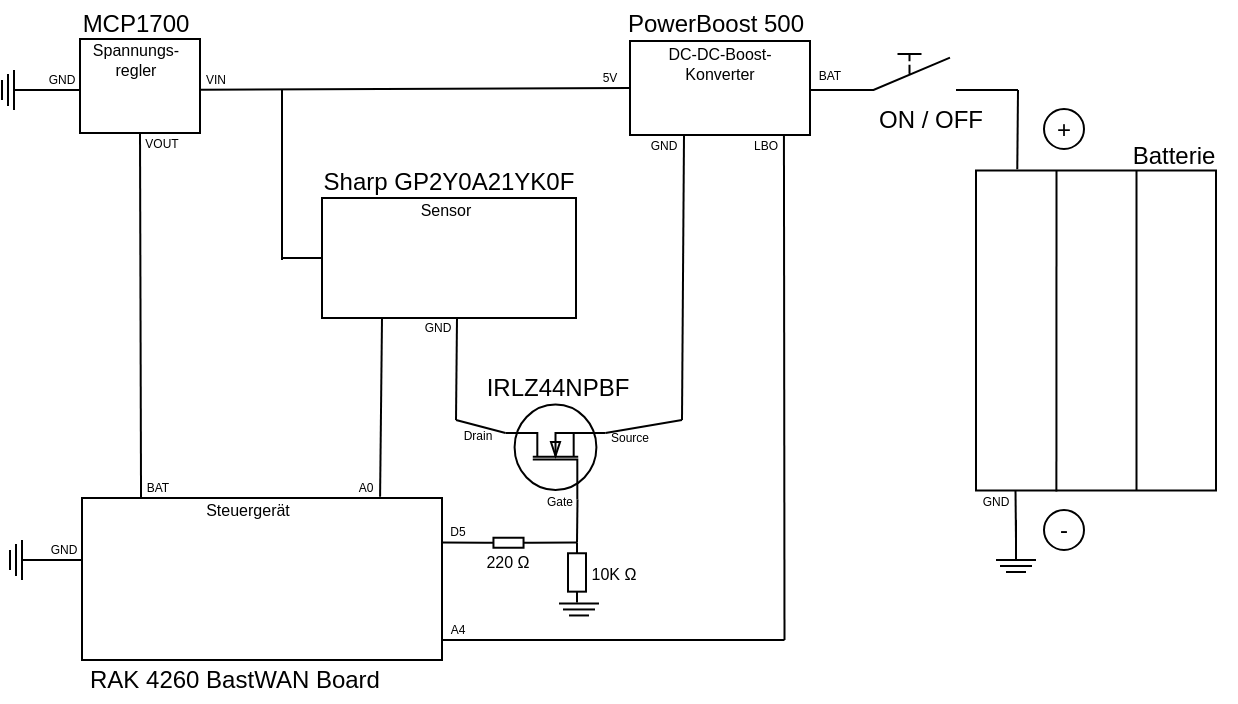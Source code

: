 <mxfile version="27.1.6">
  <diagram name="Seite-1" id="Xnhz5s5pKdG3m8U-HSbk">
    <mxGraphModel dx="268" dy="185" grid="1" gridSize="10" guides="1" tooltips="1" connect="1" arrows="1" fold="1" page="1" pageScale="1" pageWidth="827" pageHeight="1169" math="0" shadow="0">
      <root>
        <mxCell id="0" />
        <mxCell id="1" parent="0" />
        <mxCell id="V_mXfdiF8SK9Dc6X47jU-3" value="" style="rounded=0;whiteSpace=wrap;html=1;rotation=90;fillColor=none;" parent="1" vertex="1">
          <mxGeometry x="600" y="265.25" width="160" height="120" as="geometry" />
        </mxCell>
        <mxCell id="V_mXfdiF8SK9Dc6X47jU-7" value="" style="endArrow=none;html=1;rounded=0;exitX=1.003;exitY=0.665;exitDx=0;exitDy=0;exitPerimeter=0;" parent="1" source="V_mXfdiF8SK9Dc6X47jU-3" edge="1">
          <mxGeometry width="50" height="50" relative="1" as="geometry">
            <mxPoint x="890.25" y="445" as="sourcePoint" />
            <mxPoint x="660.25" y="245" as="targetPoint" />
          </mxGeometry>
        </mxCell>
        <mxCell id="V_mXfdiF8SK9Dc6X47jU-8" value="" style="endArrow=none;html=1;rounded=0;exitX=1.003;exitY=0.665;exitDx=0;exitDy=0;exitPerimeter=0;" parent="1" edge="1">
          <mxGeometry width="50" height="50" relative="1" as="geometry">
            <mxPoint x="700.25" y="405" as="sourcePoint" />
            <mxPoint x="700.25" y="245" as="targetPoint" />
          </mxGeometry>
        </mxCell>
        <mxCell id="V_mXfdiF8SK9Dc6X47jU-9" value="Batterie" style="text;html=1;align=center;verticalAlign=middle;whiteSpace=wrap;rounded=0;" parent="1" vertex="1">
          <mxGeometry x="688" y="230" width="62" height="15" as="geometry" />
        </mxCell>
        <mxCell id="V_mXfdiF8SK9Dc6X47jU-10" value="" style="endArrow=none;html=1;rounded=0;exitX=-0.004;exitY=0.828;exitDx=0;exitDy=0;exitPerimeter=0;" parent="1" source="V_mXfdiF8SK9Dc6X47jU-3" edge="1">
          <mxGeometry width="50" height="50" relative="1" as="geometry">
            <mxPoint x="810.25" y="338" as="sourcePoint" />
            <mxPoint x="641" y="205" as="targetPoint" />
          </mxGeometry>
        </mxCell>
        <mxCell id="V_mXfdiF8SK9Dc6X47jU-12" value="" style="endArrow=none;html=1;rounded=0;entryX=0.825;entryY=0.004;entryDx=0;entryDy=0;entryPerimeter=0;" parent="1" edge="1" target="V_mXfdiF8SK9Dc6X47jU-15">
          <mxGeometry width="50" height="50" relative="1" as="geometry">
            <mxPoint x="640" y="430" as="sourcePoint" />
            <mxPoint x="641" y="405" as="targetPoint" />
          </mxGeometry>
        </mxCell>
        <mxCell id="V_mXfdiF8SK9Dc6X47jU-13" value="+" style="ellipse;whiteSpace=wrap;html=1;aspect=fixed;fillColor=none;" parent="1" vertex="1">
          <mxGeometry x="654" y="214.5" width="20" height="20" as="geometry" />
        </mxCell>
        <mxCell id="V_mXfdiF8SK9Dc6X47jU-14" value="-" style="ellipse;whiteSpace=wrap;html=1;aspect=fixed;fillColor=none;" parent="1" vertex="1">
          <mxGeometry x="654" y="415" width="20" height="20" as="geometry" />
        </mxCell>
        <mxCell id="V_mXfdiF8SK9Dc6X47jU-15" value="&lt;font style=&quot;font-size: 6px;&quot;&gt;GND&lt;/font&gt;" style="text;html=1;align=center;verticalAlign=middle;whiteSpace=wrap;rounded=0;" parent="1" vertex="1">
          <mxGeometry x="615" y="405" width="30" height="8" as="geometry" />
        </mxCell>
        <mxCell id="V_mXfdiF8SK9Dc6X47jU-16" value="ON / OFF" style="text;html=1;align=center;verticalAlign=middle;whiteSpace=wrap;rounded=0;" parent="1" vertex="1">
          <mxGeometry x="570" y="208" width="55" height="23" as="geometry" />
        </mxCell>
        <mxCell id="V_mXfdiF8SK9Dc6X47jU-17" value="" style="rounded=0;whiteSpace=wrap;html=1;fillColor=none;" parent="1" vertex="1">
          <mxGeometry x="447" y="180.5" width="90" height="47" as="geometry" />
        </mxCell>
        <mxCell id="V_mXfdiF8SK9Dc6X47jU-18" value="&lt;span data-teams=&quot;true&quot;&gt;MCP1700&lt;/span&gt;" style="text;html=1;align=center;verticalAlign=middle;whiteSpace=wrap;rounded=0;" parent="1" vertex="1">
          <mxGeometry x="170" y="160.5" width="60" height="23" as="geometry" />
        </mxCell>
        <mxCell id="V_mXfdiF8SK9Dc6X47jU-21" value="&lt;span data-teams=&quot;true&quot;&gt;PowerBoost 500&lt;/span&gt;" style="text;html=1;align=center;verticalAlign=middle;whiteSpace=wrap;rounded=0;" parent="1" vertex="1">
          <mxGeometry x="440" y="160.5" width="100" height="23" as="geometry" />
        </mxCell>
        <mxCell id="V_mXfdiF8SK9Dc6X47jU-22" value="BAT" style="text;html=1;align=center;verticalAlign=middle;whiteSpace=wrap;rounded=0;fontSize=6;" parent="1" vertex="1">
          <mxGeometry x="537" y="193" width="20" height="10" as="geometry" />
        </mxCell>
        <mxCell id="V_mXfdiF8SK9Dc6X47jU-24" value="" style="endArrow=none;html=1;rounded=0;entryX=0.008;entryY=0.997;entryDx=0;entryDy=0;exitX=1;exitY=0.5;exitDx=0;exitDy=0;entryPerimeter=0;" parent="1" target="V_mXfdiF8SK9Dc6X47jU-120" edge="1">
          <mxGeometry width="50" height="50" relative="1" as="geometry">
            <mxPoint x="537" y="205" as="sourcePoint" />
            <mxPoint x="550" y="204.8" as="targetPoint" />
          </mxGeometry>
        </mxCell>
        <mxCell id="V_mXfdiF8SK9Dc6X47jU-25" value="5V" style="text;html=1;align=center;verticalAlign=middle;whiteSpace=wrap;rounded=0;fontSize=6;" parent="1" vertex="1">
          <mxGeometry x="427" y="194" width="20" height="10" as="geometry" />
        </mxCell>
        <mxCell id="V_mXfdiF8SK9Dc6X47jU-27" value="" style="endArrow=none;html=1;rounded=0;exitX=0;exitY=0.5;exitDx=0;exitDy=0;entryX=0.997;entryY=0.541;entryDx=0;entryDy=0;entryPerimeter=0;" parent="1" target="V_mXfdiF8SK9Dc6X47jU-29" edge="1" source="V_mXfdiF8SK9Dc6X47jU-17">
          <mxGeometry width="50" height="50" relative="1" as="geometry">
            <mxPoint x="366" y="205" as="sourcePoint" />
            <mxPoint x="303" y="205" as="targetPoint" />
          </mxGeometry>
        </mxCell>
        <mxCell id="V_mXfdiF8SK9Dc6X47jU-29" value="" style="rounded=0;whiteSpace=wrap;html=1;fillColor=none;" parent="1" vertex="1">
          <mxGeometry x="172" y="179.5" width="60" height="47" as="geometry" />
        </mxCell>
        <mxCell id="V_mXfdiF8SK9Dc6X47jU-32" value="VIN" style="text;html=1;align=center;verticalAlign=middle;whiteSpace=wrap;rounded=0;fontSize=6;" parent="1" vertex="1">
          <mxGeometry x="230" y="195" width="20" height="10" as="geometry" />
        </mxCell>
        <mxCell id="V_mXfdiF8SK9Dc6X47jU-33" value="" style="endArrow=none;html=1;rounded=0;exitX=0.5;exitY=1;exitDx=0;exitDy=0;entryX=0.164;entryY=-0.005;entryDx=0;entryDy=0;entryPerimeter=0;" parent="1" source="V_mXfdiF8SK9Dc6X47jU-29" target="V_mXfdiF8SK9Dc6X47jU-35" edge="1">
          <mxGeometry width="50" height="50" relative="1" as="geometry">
            <mxPoint x="473" y="325" as="sourcePoint" />
            <mxPoint x="288" y="265" as="targetPoint" />
          </mxGeometry>
        </mxCell>
        <mxCell id="V_mXfdiF8SK9Dc6X47jU-34" value="VOUT" style="text;html=1;align=center;verticalAlign=middle;whiteSpace=wrap;rounded=0;fontSize=6;" parent="1" vertex="1">
          <mxGeometry x="203" y="226.5" width="20" height="10" as="geometry" />
        </mxCell>
        <mxCell id="V_mXfdiF8SK9Dc6X47jU-35" value="" style="rounded=0;whiteSpace=wrap;html=1;fillColor=none;" parent="1" vertex="1">
          <mxGeometry x="173" y="409" width="180" height="81" as="geometry" />
        </mxCell>
        <mxCell id="V_mXfdiF8SK9Dc6X47jU-36" value="RAK 4260 BastWAN Board" style="text;html=1;align=center;verticalAlign=middle;whiteSpace=wrap;rounded=0;" parent="1" vertex="1">
          <mxGeometry x="173" y="488" width="153" height="23" as="geometry" />
        </mxCell>
        <mxCell id="V_mXfdiF8SK9Dc6X47jU-37" value="BAT" style="text;html=1;align=center;verticalAlign=middle;whiteSpace=wrap;rounded=0;fontSize=6;" parent="1" vertex="1">
          <mxGeometry x="201" y="399" width="20" height="10" as="geometry" />
        </mxCell>
        <mxCell id="V_mXfdiF8SK9Dc6X47jU-39" value="" style="rounded=0;whiteSpace=wrap;html=1;fillColor=none;" parent="1" vertex="1">
          <mxGeometry x="293" y="259" width="127" height="60" as="geometry" />
        </mxCell>
        <mxCell id="V_mXfdiF8SK9Dc6X47jU-40" value="Sharp GP2Y0A21YK0F" style="text;html=1;align=center;verticalAlign=middle;whiteSpace=wrap;rounded=0;" parent="1" vertex="1">
          <mxGeometry x="280" y="239" width="153" height="23" as="geometry" />
        </mxCell>
        <mxCell id="V_mXfdiF8SK9Dc6X47jU-41" value="" style="endArrow=none;html=1;rounded=0;" parent="1" edge="1">
          <mxGeometry width="50" height="50" relative="1" as="geometry">
            <mxPoint x="273" y="205" as="sourcePoint" />
            <mxPoint x="273" y="290" as="targetPoint" />
          </mxGeometry>
        </mxCell>
        <mxCell id="V_mXfdiF8SK9Dc6X47jU-43" value="A0" style="text;html=1;align=center;verticalAlign=middle;whiteSpace=wrap;rounded=0;fontSize=6;" parent="1" vertex="1">
          <mxGeometry x="305" y="399" width="20" height="10" as="geometry" />
        </mxCell>
        <mxCell id="V_mXfdiF8SK9Dc6X47jU-45" value="" style="endArrow=none;html=1;rounded=0;entryX=0;entryY=0.5;entryDx=0;entryDy=0;" parent="1" target="V_mXfdiF8SK9Dc6X47jU-39" edge="1">
          <mxGeometry width="50" height="50" relative="1" as="geometry">
            <mxPoint x="273" y="289" as="sourcePoint" />
            <mxPoint x="353" y="279" as="targetPoint" />
          </mxGeometry>
        </mxCell>
        <mxCell id="V_mXfdiF8SK9Dc6X47jU-46" value="" style="endArrow=none;html=1;rounded=0;entryX=0.828;entryY=-0.008;entryDx=0;entryDy=0;entryPerimeter=0;" parent="1" target="V_mXfdiF8SK9Dc6X47jU-35" edge="1">
          <mxGeometry width="50" height="50" relative="1" as="geometry">
            <mxPoint x="323" y="319" as="sourcePoint" />
            <mxPoint x="413" y="385" as="targetPoint" />
          </mxGeometry>
        </mxCell>
        <mxCell id="V_mXfdiF8SK9Dc6X47jU-47" value="" style="endArrow=none;html=1;rounded=0;exitX=0.808;exitY=0.999;exitDx=0;exitDy=0;exitPerimeter=0;" parent="1" edge="1">
          <mxGeometry width="50" height="50" relative="1" as="geometry">
            <mxPoint x="523.97" y="227.503" as="sourcePoint" />
            <mxPoint x="524.25" y="480.05" as="targetPoint" />
          </mxGeometry>
        </mxCell>
        <mxCell id="V_mXfdiF8SK9Dc6X47jU-48" value="" style="endArrow=none;html=1;rounded=0;entryX=0.999;entryY=0.877;entryDx=0;entryDy=0;entryPerimeter=0;" parent="1" target="V_mXfdiF8SK9Dc6X47jU-35" edge="1">
          <mxGeometry width="50" height="50" relative="1" as="geometry">
            <mxPoint x="524.25" y="480.05" as="sourcePoint" />
            <mxPoint x="357.07" y="481.14" as="targetPoint" />
          </mxGeometry>
        </mxCell>
        <mxCell id="V_mXfdiF8SK9Dc6X47jU-49" value="A4" style="text;html=1;align=center;verticalAlign=middle;whiteSpace=wrap;rounded=0;fontSize=6;" parent="1" vertex="1">
          <mxGeometry x="350.75" y="470.05" width="20" height="10" as="geometry" />
        </mxCell>
        <mxCell id="V_mXfdiF8SK9Dc6X47jU-50" value="" style="endArrow=none;html=1;rounded=0;exitX=0;exitY=0.5;exitDx=0;exitDy=0;entryX=0.5;entryY=0;entryDx=0;entryDy=0;entryPerimeter=0;" parent="1" edge="1">
          <mxGeometry width="50" height="50" relative="1" as="geometry">
            <mxPoint x="172" y="205" as="sourcePoint" />
            <mxPoint x="148.17" y="205" as="targetPoint" />
          </mxGeometry>
        </mxCell>
        <mxCell id="V_mXfdiF8SK9Dc6X47jU-51" value="GND" style="text;html=1;align=center;verticalAlign=middle;whiteSpace=wrap;rounded=0;fontSize=6;" parent="1" vertex="1">
          <mxGeometry x="153" y="195" width="20" height="10" as="geometry" />
        </mxCell>
        <mxCell id="V_mXfdiF8SK9Dc6X47jU-52" value="" style="endArrow=none;html=1;rounded=0;" parent="1" edge="1">
          <mxGeometry width="50" height="50" relative="1" as="geometry">
            <mxPoint x="173" y="440" as="sourcePoint" />
            <mxPoint x="163" y="440" as="targetPoint" />
          </mxGeometry>
        </mxCell>
        <mxCell id="V_mXfdiF8SK9Dc6X47jU-53" value="GND" style="text;html=1;align=center;verticalAlign=middle;whiteSpace=wrap;rounded=0;fontSize=6;" parent="1" vertex="1">
          <mxGeometry x="154" y="430" width="20" height="10" as="geometry" />
        </mxCell>
        <mxCell id="V_mXfdiF8SK9Dc6X47jU-58" value="" style="endArrow=none;html=1;rounded=0;entryX=1;entryY=0;entryDx=0;entryDy=0;" parent="1" target="V_mXfdiF8SK9Dc6X47jU-59" edge="1">
          <mxGeometry width="50" height="50" relative="1" as="geometry">
            <mxPoint x="473" y="370" as="sourcePoint" />
            <mxPoint x="473.37" y="231.795" as="targetPoint" />
          </mxGeometry>
        </mxCell>
        <mxCell id="V_mXfdiF8SK9Dc6X47jU-59" value="GND" style="text;html=1;align=center;verticalAlign=middle;whiteSpace=wrap;rounded=0;fontSize=6;" parent="1" vertex="1">
          <mxGeometry x="454" y="227.5" width="20" height="10" as="geometry" />
        </mxCell>
        <mxCell id="V_mXfdiF8SK9Dc6X47jU-60" value="LBO" style="text;html=1;align=center;verticalAlign=middle;whiteSpace=wrap;rounded=0;fontSize=6;" parent="1" vertex="1">
          <mxGeometry x="505.25" y="228.05" width="20" height="10" as="geometry" />
        </mxCell>
        <mxCell id="V_mXfdiF8SK9Dc6X47jU-61" value="&lt;font style=&quot;font-size: 8px;&quot;&gt;Spannungs-&lt;/font&gt;&lt;span style=&quot;background-color: transparent; color: light-dark(rgb(0, 0, 0), rgb(255, 255, 255)); font-size: 8px;&quot;&gt;regler&lt;/span&gt;" style="text;html=1;align=center;verticalAlign=middle;whiteSpace=wrap;rounded=0;fontSize=6;" parent="1" vertex="1">
          <mxGeometry x="190" y="185" width="20" height="10" as="geometry" />
        </mxCell>
        <mxCell id="V_mXfdiF8SK9Dc6X47jU-63" value="&lt;font style=&quot;font-size: 8px;&quot;&gt;DC-DC-Boost-Konverter&lt;/font&gt;" style="text;html=1;align=center;verticalAlign=middle;whiteSpace=wrap;rounded=0;fontSize=6;" parent="1" vertex="1">
          <mxGeometry x="452" y="186.5" width="80" height="10" as="geometry" />
        </mxCell>
        <mxCell id="V_mXfdiF8SK9Dc6X47jU-64" value="&lt;font style=&quot;font-size: 8px;&quot;&gt;Sensor&lt;/font&gt;" style="text;html=1;align=center;verticalAlign=middle;whiteSpace=wrap;rounded=0;fontSize=6;" parent="1" vertex="1">
          <mxGeometry x="314.5" y="260" width="80" height="10" as="geometry" />
        </mxCell>
        <mxCell id="V_mXfdiF8SK9Dc6X47jU-65" value="&lt;font style=&quot;font-size: 8px;&quot;&gt;Steuergerät&lt;/font&gt;" style="text;html=1;align=center;verticalAlign=middle;whiteSpace=wrap;rounded=0;fontSize=6;" parent="1" vertex="1">
          <mxGeometry x="215.5" y="410" width="80" height="10" as="geometry" />
        </mxCell>
        <mxCell id="V_mXfdiF8SK9Dc6X47jU-120" value="" style="pointerEvents=1;verticalLabelPosition=bottom;shadow=0;dashed=0;align=center;html=1;verticalAlign=top;shape=mxgraph.electrical.electro-mechanical.manualSwitch2;elSwitchState=off;" parent="1" vertex="1">
          <mxGeometry x="550" y="187" width="75" height="18" as="geometry" />
        </mxCell>
        <mxCell id="znn5ze5iM0K1tYEYaF_U-1" value="" style="endArrow=none;html=1;rounded=0;" edge="1" parent="1">
          <mxGeometry width="50" height="50" relative="1" as="geometry">
            <mxPoint x="641" y="205" as="sourcePoint" />
            <mxPoint x="621" y="205" as="targetPoint" />
          </mxGeometry>
        </mxCell>
        <mxCell id="znn5ze5iM0K1tYEYaF_U-2" value="" style="endArrow=none;html=1;rounded=0;entryX=1;entryY=0;entryDx=0;entryDy=0;" edge="1" parent="1" target="znn5ze5iM0K1tYEYaF_U-3">
          <mxGeometry width="50" height="50" relative="1" as="geometry">
            <mxPoint x="360" y="370" as="sourcePoint" />
            <mxPoint x="359.666" y="323.94" as="targetPoint" />
          </mxGeometry>
        </mxCell>
        <mxCell id="znn5ze5iM0K1tYEYaF_U-3" value="GND" style="text;html=1;align=center;verticalAlign=middle;whiteSpace=wrap;rounded=0;fontSize=6;" vertex="1" parent="1">
          <mxGeometry x="340.5" y="319" width="20" height="10" as="geometry" />
        </mxCell>
        <mxCell id="znn5ze5iM0K1tYEYaF_U-4" value="" style="endArrow=none;html=1;rounded=0;exitX=0.999;exitY=0.139;exitDx=0;exitDy=0;entryX=0;entryY=0.5;entryDx=0;entryDy=0;entryPerimeter=0;exitPerimeter=0;" edge="1" parent="1" target="znn5ze5iM0K1tYEYaF_U-39">
          <mxGeometry width="50" height="50" relative="1" as="geometry">
            <mxPoint x="352.82" y="431.259" as="sourcePoint" />
            <mxPoint x="430" y="433" as="targetPoint" />
          </mxGeometry>
        </mxCell>
        <mxCell id="znn5ze5iM0K1tYEYaF_U-6" value="" style="endArrow=none;html=1;rounded=0;exitX=0.7;exitY=0;exitDx=0;exitDy=0;exitPerimeter=0;" edge="1" parent="1" source="znn5ze5iM0K1tYEYaF_U-52">
          <mxGeometry width="50" height="50" relative="1" as="geometry">
            <mxPoint x="413.473" y="369.505" as="sourcePoint" />
            <mxPoint x="360" y="370" as="targetPoint" />
          </mxGeometry>
        </mxCell>
        <mxCell id="znn5ze5iM0K1tYEYaF_U-7" value="" style="endArrow=none;html=1;rounded=0;exitX=0.7;exitY=1;exitDx=0;exitDy=0;exitPerimeter=0;" edge="1" parent="1" source="znn5ze5iM0K1tYEYaF_U-52">
          <mxGeometry width="50" height="50" relative="1" as="geometry">
            <mxPoint x="437.75" y="376.5" as="sourcePoint" />
            <mxPoint x="473" y="370" as="targetPoint" />
          </mxGeometry>
        </mxCell>
        <mxCell id="znn5ze5iM0K1tYEYaF_U-8" value="Source" style="text;html=1;align=center;verticalAlign=middle;whiteSpace=wrap;rounded=0;fontSize=6;" vertex="1" parent="1">
          <mxGeometry x="436.5" y="374.25" width="20" height="10" as="geometry" />
        </mxCell>
        <mxCell id="znn5ze5iM0K1tYEYaF_U-9" value="Drain" style="text;html=1;align=center;verticalAlign=middle;whiteSpace=wrap;rounded=0;fontSize=6;" vertex="1" parent="1">
          <mxGeometry x="360.75" y="373" width="20" height="10" as="geometry" />
        </mxCell>
        <mxCell id="znn5ze5iM0K1tYEYaF_U-11" value="" style="pointerEvents=1;verticalLabelPosition=bottom;shadow=0;dashed=0;align=center;html=1;verticalAlign=top;shape=mxgraph.electrical.resistors.resistor_1;rotation=90;fillColor=none;" vertex="1" parent="1">
          <mxGeometry x="405.5" y="441.73" width="30" height="9" as="geometry" />
        </mxCell>
        <mxCell id="znn5ze5iM0K1tYEYaF_U-16" value="" style="group" vertex="1" connectable="0" parent="1">
          <mxGeometry x="411.5" y="441.73" width="20" height="26" as="geometry" />
        </mxCell>
        <mxCell id="znn5ze5iM0K1tYEYaF_U-13" value="" style="endArrow=none;html=1;rounded=0;" edge="1" parent="znn5ze5iM0K1tYEYaF_U-16">
          <mxGeometry width="50" height="50" relative="1" as="geometry">
            <mxPoint y="20" as="sourcePoint" />
            <mxPoint x="20" y="20" as="targetPoint" />
          </mxGeometry>
        </mxCell>
        <mxCell id="znn5ze5iM0K1tYEYaF_U-14" value="" style="endArrow=none;html=1;rounded=0;" edge="1" parent="znn5ze5iM0K1tYEYaF_U-16">
          <mxGeometry width="50" height="50" relative="1" as="geometry">
            <mxPoint x="2" y="23" as="sourcePoint" />
            <mxPoint x="18" y="23" as="targetPoint" />
          </mxGeometry>
        </mxCell>
        <mxCell id="znn5ze5iM0K1tYEYaF_U-15" value="" style="endArrow=none;html=1;rounded=0;" edge="1" parent="znn5ze5iM0K1tYEYaF_U-16">
          <mxGeometry width="50" height="50" relative="1" as="geometry">
            <mxPoint x="5" y="26" as="sourcePoint" />
            <mxPoint x="15" y="26" as="targetPoint" />
          </mxGeometry>
        </mxCell>
        <mxCell id="znn5ze5iM0K1tYEYaF_U-17" value="" style="group" vertex="1" connectable="0" parent="1">
          <mxGeometry x="630" y="420.0" width="20" height="26" as="geometry" />
        </mxCell>
        <mxCell id="znn5ze5iM0K1tYEYaF_U-18" value="" style="endArrow=none;html=1;rounded=0;" edge="1" parent="znn5ze5iM0K1tYEYaF_U-17">
          <mxGeometry width="50" height="50" relative="1" as="geometry">
            <mxPoint x="10" y="20" as="sourcePoint" />
            <mxPoint x="10" as="targetPoint" />
          </mxGeometry>
        </mxCell>
        <mxCell id="znn5ze5iM0K1tYEYaF_U-19" value="" style="endArrow=none;html=1;rounded=0;" edge="1" parent="znn5ze5iM0K1tYEYaF_U-17">
          <mxGeometry width="50" height="50" relative="1" as="geometry">
            <mxPoint y="20" as="sourcePoint" />
            <mxPoint x="20" y="20" as="targetPoint" />
          </mxGeometry>
        </mxCell>
        <mxCell id="znn5ze5iM0K1tYEYaF_U-20" value="" style="endArrow=none;html=1;rounded=0;" edge="1" parent="znn5ze5iM0K1tYEYaF_U-17">
          <mxGeometry width="50" height="50" relative="1" as="geometry">
            <mxPoint x="2" y="23" as="sourcePoint" />
            <mxPoint x="18" y="23" as="targetPoint" />
          </mxGeometry>
        </mxCell>
        <mxCell id="znn5ze5iM0K1tYEYaF_U-21" value="" style="endArrow=none;html=1;rounded=0;" edge="1" parent="znn5ze5iM0K1tYEYaF_U-17">
          <mxGeometry width="50" height="50" relative="1" as="geometry">
            <mxPoint x="5" y="26" as="sourcePoint" />
            <mxPoint x="15" y="26" as="targetPoint" />
          </mxGeometry>
        </mxCell>
        <mxCell id="znn5ze5iM0K1tYEYaF_U-24" value="" style="group;rotation=90;" vertex="1" connectable="0" parent="1">
          <mxGeometry x="140" y="427.0" width="20" height="26" as="geometry" />
        </mxCell>
        <mxCell id="znn5ze5iM0K1tYEYaF_U-25" value="" style="endArrow=none;html=1;rounded=0;" edge="1" parent="znn5ze5iM0K1tYEYaF_U-24">
          <mxGeometry width="50" height="50" relative="1" as="geometry">
            <mxPoint x="3" y="13" as="sourcePoint" />
            <mxPoint x="23" y="13" as="targetPoint" />
          </mxGeometry>
        </mxCell>
        <mxCell id="znn5ze5iM0K1tYEYaF_U-26" value="" style="endArrow=none;html=1;rounded=0;" edge="1" parent="znn5ze5iM0K1tYEYaF_U-24">
          <mxGeometry width="50" height="50" relative="1" as="geometry">
            <mxPoint x="3" y="3" as="sourcePoint" />
            <mxPoint x="3" y="23" as="targetPoint" />
          </mxGeometry>
        </mxCell>
        <mxCell id="znn5ze5iM0K1tYEYaF_U-27" value="" style="endArrow=none;html=1;rounded=0;" edge="1" parent="znn5ze5iM0K1tYEYaF_U-24">
          <mxGeometry width="50" height="50" relative="1" as="geometry">
            <mxPoint y="5" as="sourcePoint" />
            <mxPoint y="21" as="targetPoint" />
          </mxGeometry>
        </mxCell>
        <mxCell id="znn5ze5iM0K1tYEYaF_U-28" value="" style="endArrow=none;html=1;rounded=0;" edge="1" parent="znn5ze5iM0K1tYEYaF_U-24">
          <mxGeometry width="50" height="50" relative="1" as="geometry">
            <mxPoint x="-3" y="8" as="sourcePoint" />
            <mxPoint x="-3" y="18" as="targetPoint" />
          </mxGeometry>
        </mxCell>
        <mxCell id="znn5ze5iM0K1tYEYaF_U-30" value="" style="group;rotation=90;" vertex="1" connectable="0" parent="1">
          <mxGeometry x="136" y="192.0" width="20" height="26" as="geometry" />
        </mxCell>
        <mxCell id="znn5ze5iM0K1tYEYaF_U-31" value="" style="endArrow=none;html=1;rounded=0;" edge="1" parent="znn5ze5iM0K1tYEYaF_U-30">
          <mxGeometry width="50" height="50" relative="1" as="geometry">
            <mxPoint x="3" y="13" as="sourcePoint" />
            <mxPoint x="23" y="13" as="targetPoint" />
          </mxGeometry>
        </mxCell>
        <mxCell id="znn5ze5iM0K1tYEYaF_U-32" value="" style="endArrow=none;html=1;rounded=0;" edge="1" parent="znn5ze5iM0K1tYEYaF_U-30">
          <mxGeometry width="50" height="50" relative="1" as="geometry">
            <mxPoint x="3" y="3" as="sourcePoint" />
            <mxPoint x="3" y="23" as="targetPoint" />
          </mxGeometry>
        </mxCell>
        <mxCell id="znn5ze5iM0K1tYEYaF_U-33" value="" style="endArrow=none;html=1;rounded=0;" edge="1" parent="znn5ze5iM0K1tYEYaF_U-30">
          <mxGeometry width="50" height="50" relative="1" as="geometry">
            <mxPoint y="5" as="sourcePoint" />
            <mxPoint y="21" as="targetPoint" />
          </mxGeometry>
        </mxCell>
        <mxCell id="znn5ze5iM0K1tYEYaF_U-34" value="" style="endArrow=none;html=1;rounded=0;" edge="1" parent="znn5ze5iM0K1tYEYaF_U-30">
          <mxGeometry width="50" height="50" relative="1" as="geometry">
            <mxPoint x="-3" y="8" as="sourcePoint" />
            <mxPoint x="-3" y="18" as="targetPoint" />
          </mxGeometry>
        </mxCell>
        <mxCell id="znn5ze5iM0K1tYEYaF_U-35" value="D5" style="text;html=1;align=center;verticalAlign=middle;whiteSpace=wrap;rounded=0;fontSize=6;" vertex="1" parent="1">
          <mxGeometry x="350.5" y="421" width="20" height="10" as="geometry" />
        </mxCell>
        <mxCell id="znn5ze5iM0K1tYEYaF_U-36" value="IRLZ44NPBF" style="text;html=1;align=center;verticalAlign=middle;whiteSpace=wrap;rounded=0;" vertex="1" parent="1">
          <mxGeometry x="371" y="342" width="79.5" height="24.5" as="geometry" />
        </mxCell>
        <mxCell id="znn5ze5iM0K1tYEYaF_U-39" value="" style="pointerEvents=1;verticalLabelPosition=bottom;shadow=0;dashed=0;align=center;html=1;verticalAlign=top;shape=mxgraph.electrical.resistors.resistor_1;rotation=0;fillColor=none;" vertex="1" parent="1">
          <mxGeometry x="374.5" y="428.87" width="23.5" height="5" as="geometry" />
        </mxCell>
        <mxCell id="znn5ze5iM0K1tYEYaF_U-40" value="" style="endArrow=none;html=1;rounded=0;exitX=1;exitY=0.5;exitDx=0;exitDy=0;exitPerimeter=0;entryX=0;entryY=0.5;entryDx=0;entryDy=0;entryPerimeter=0;" edge="1" parent="1" source="znn5ze5iM0K1tYEYaF_U-39" target="znn5ze5iM0K1tYEYaF_U-11">
          <mxGeometry width="50" height="50" relative="1" as="geometry">
            <mxPoint x="390" y="471" as="sourcePoint" />
            <mxPoint x="440" y="421" as="targetPoint" />
          </mxGeometry>
        </mxCell>
        <mxCell id="znn5ze5iM0K1tYEYaF_U-42" value="" style="endArrow=none;html=1;rounded=0;exitX=0;exitY=0.5;exitDx=0;exitDy=0;exitPerimeter=0;entryX=0;entryY=0.72;entryDx=0;entryDy=0;entryPerimeter=0;" edge="1" parent="1" source="znn5ze5iM0K1tYEYaF_U-11" target="znn5ze5iM0K1tYEYaF_U-52">
          <mxGeometry width="50" height="50" relative="1" as="geometry">
            <mxPoint x="390" y="410" as="sourcePoint" />
            <mxPoint x="421.5" y="406.505" as="targetPoint" />
          </mxGeometry>
        </mxCell>
        <mxCell id="znn5ze5iM0K1tYEYaF_U-47" value="&lt;font style=&quot;font-size: 8px; color: rgb(0, 0, 0);&quot;&gt;&lt;font style=&quot;&quot;&gt;10K&amp;nbsp;&lt;/font&gt;&lt;span style=&quot;text-align: start;&quot;&gt;Ω&lt;/span&gt;&lt;/font&gt;" style="text;html=1;align=center;verticalAlign=middle;whiteSpace=wrap;rounded=0;fontSize=6;" vertex="1" parent="1">
          <mxGeometry x="424" y="441.73" width="30" height="10" as="geometry" />
        </mxCell>
        <mxCell id="znn5ze5iM0K1tYEYaF_U-48" value="&lt;font style=&quot;font-size: 8px; color: rgb(0, 0, 0);&quot;&gt;&lt;font style=&quot;&quot;&gt;220&amp;nbsp;&lt;/font&gt;&lt;span style=&quot;text-align: start;&quot;&gt;Ω&lt;/span&gt;&lt;/font&gt;" style="text;html=1;align=center;verticalAlign=middle;whiteSpace=wrap;rounded=0;fontSize=6;" vertex="1" parent="1">
          <mxGeometry x="371.25" y="436" width="30" height="10" as="geometry" />
        </mxCell>
        <mxCell id="znn5ze5iM0K1tYEYaF_U-52" value="" style="verticalLabelPosition=bottom;shadow=0;dashed=0;align=center;html=1;verticalAlign=top;shape=mxgraph.electrical.mosfets1.n-channel_mosfet_1;fillColor=none;rotation=-90;" vertex="1" parent="1">
          <mxGeometry x="386" y="361" width="47.5" height="50" as="geometry" />
        </mxCell>
        <mxCell id="znn5ze5iM0K1tYEYaF_U-53" value="Gate" style="text;html=1;align=center;verticalAlign=middle;whiteSpace=wrap;rounded=0;fontSize=6;" vertex="1" parent="1">
          <mxGeometry x="402" y="406" width="20" height="10" as="geometry" />
        </mxCell>
      </root>
    </mxGraphModel>
  </diagram>
</mxfile>
